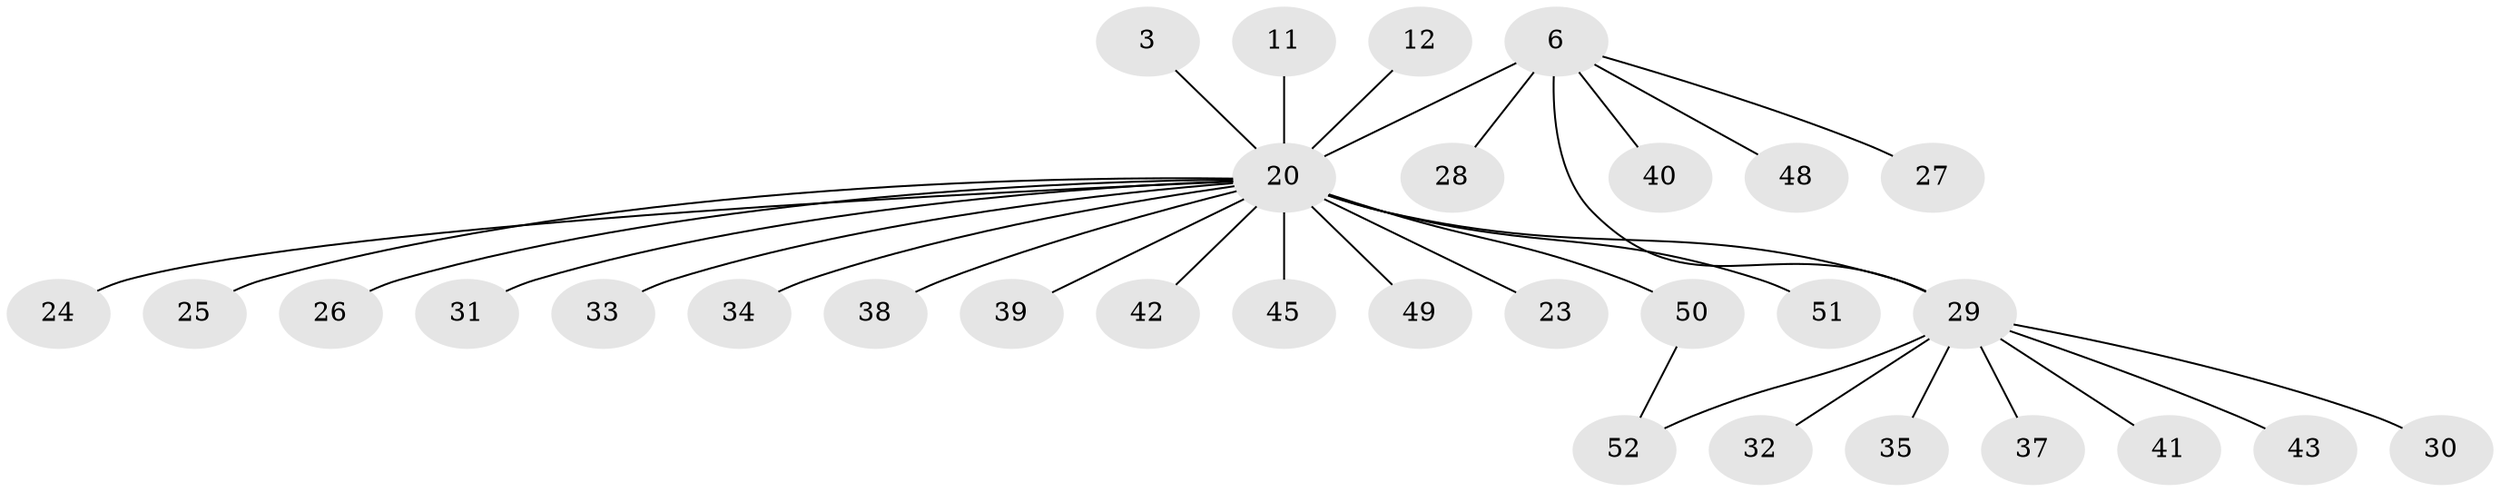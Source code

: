 // original degree distribution, {4: 0.09615384615384616, 8: 0.019230769230769232, 2: 0.2692307692307692, 11: 0.019230769230769232, 7: 0.038461538461538464, 5: 0.019230769230769232, 9: 0.019230769230769232, 1: 0.5, 3: 0.019230769230769232}
// Generated by graph-tools (version 1.1) at 2025/58/03/04/25 21:58:49]
// undirected, 31 vertices, 32 edges
graph export_dot {
graph [start="1"]
  node [color=gray90,style=filled];
  3;
  6 [super="+5"];
  11;
  12;
  20 [super="+15+4+2+9"];
  23;
  24;
  25;
  26;
  27;
  28 [super="+22"];
  29 [super="+18+16"];
  30;
  31 [super="+19"];
  32;
  33;
  34;
  35;
  37;
  38;
  39;
  40;
  41;
  42;
  43;
  45;
  48;
  49 [super="+47"];
  50 [super="+46"];
  51;
  52;
  3 -- 20 [weight=2];
  6 -- 27;
  6 -- 40;
  6 -- 48;
  6 -- 20 [weight=3];
  6 -- 29 [weight=2];
  6 -- 28;
  11 -- 20 [weight=2];
  12 -- 20;
  20 -- 25;
  20 -- 51;
  20 -- 34;
  20 -- 38;
  20 -- 39;
  20 -- 45;
  20 -- 42 [weight=2];
  20 -- 23;
  20 -- 24;
  20 -- 33;
  20 -- 26;
  20 -- 29 [weight=4];
  20 -- 31;
  20 -- 50;
  20 -- 49;
  29 -- 35;
  29 -- 37;
  29 -- 41;
  29 -- 43;
  29 -- 30;
  29 -- 32;
  29 -- 52;
  50 -- 52;
}
